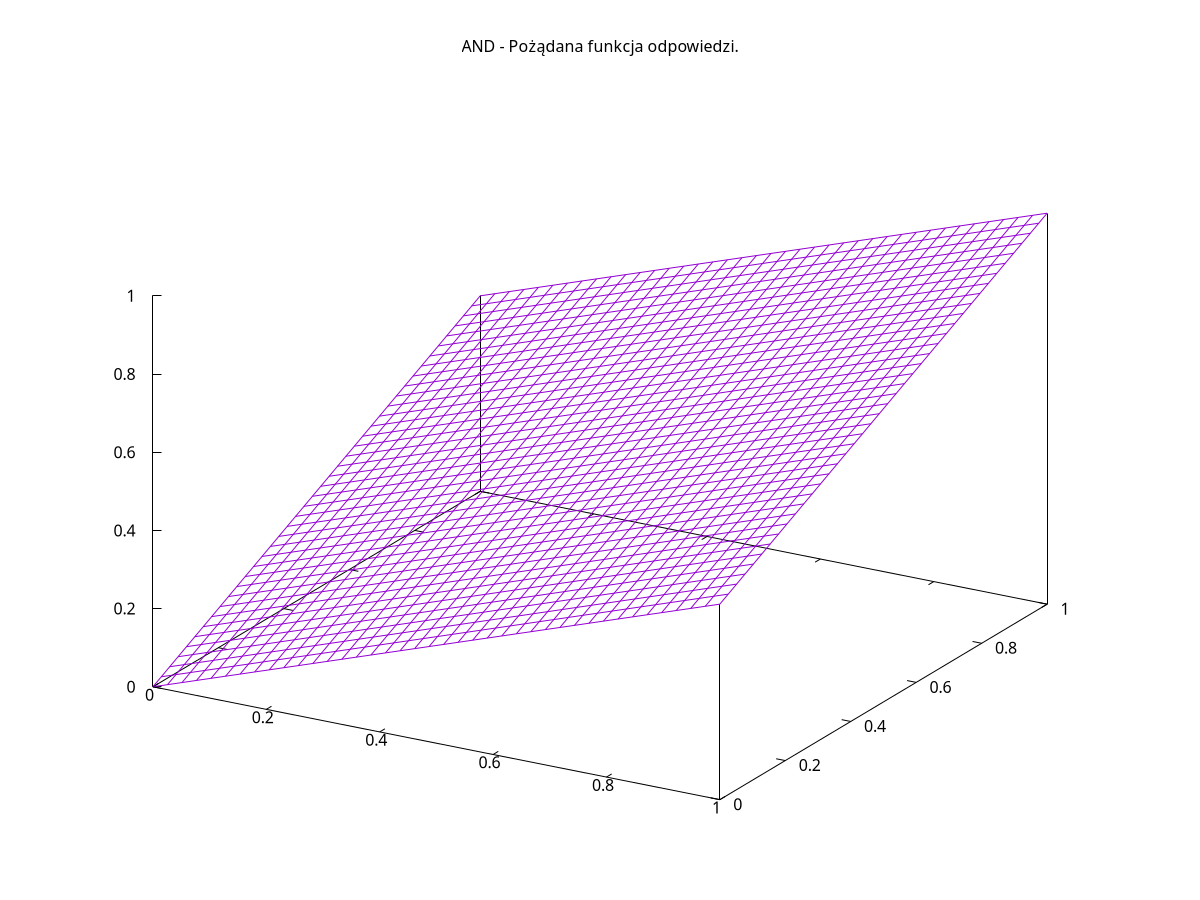 set isosamples 40
unset key
set title "AND - Pożądana funkcja odpowiedzi."
set xrange [0:1]
set yrange [0:1]
set zrange [0:1]
set ticslevel 0
splot  (0.5*x+0.5*y)
set view 50, 330
set terminal pdf
set out '../pics/pozodana_funnkcja_odpowiedzi_and.pdf'
replot
pause -1